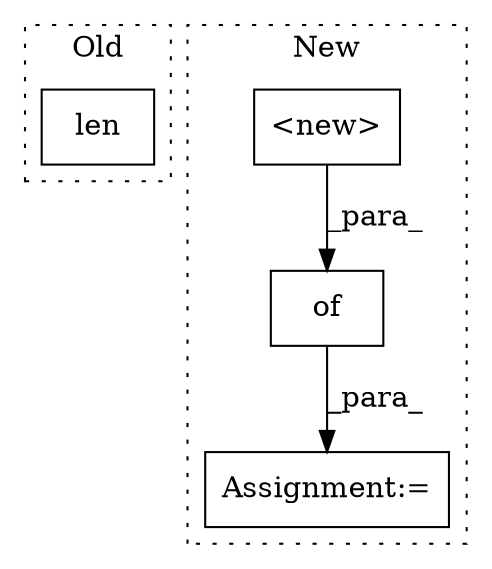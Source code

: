 digraph G {
subgraph cluster0 {
1 [label="len" a="32" s="5516,5525" l="4,1" shape="box"];
label = "Old";
style="dotted";
}
subgraph cluster1 {
2 [label="<new>" a="14" s="7121" l="23" shape="box"];
3 [label="of" a="32" s="7118,7167" l="3,1" shape="box"];
4 [label="Assignment:=" a="7" s="7078" l="1" shape="box"];
label = "New";
style="dotted";
}
2 -> 3 [label="_para_"];
3 -> 4 [label="_para_"];
}